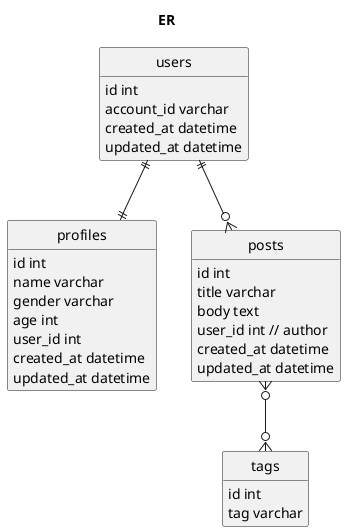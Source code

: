 @startuml

hide methods
hide circle
skinparam shadowing false

title ER

entity "users" as users {
    id int
    account_id varchar
    created_at datetime
    updated_at datetime
}

entity "profiles" as profiles {
    id int
    name varchar
    gender varchar
    age int
    user_id int
    created_at datetime
    updated_at datetime
}

entity "posts" as posts {
    id int
    title varchar
    body text
    user_id int // author
    created_at datetime
    updated_at datetime
}

entity "tags" as tags {
    id int
    tag varchar
}

users ||--|| profiles
users ||--o{ posts
posts }o--o{ tags

@enduml